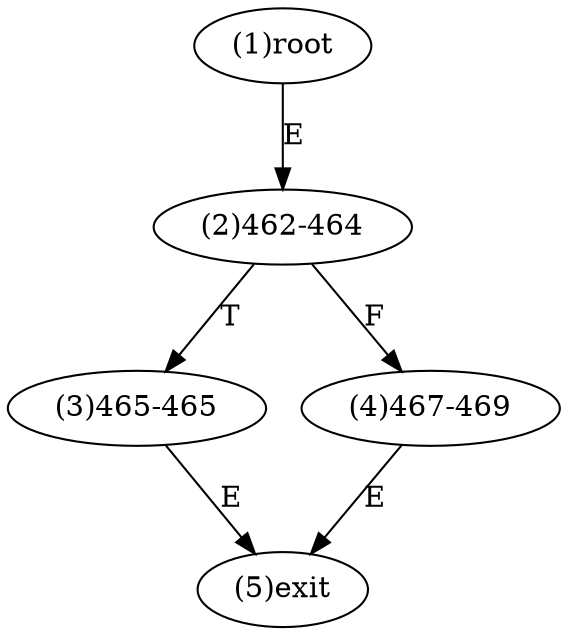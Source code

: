 digraph "" { 
1[ label="(1)root"];
2[ label="(2)462-464"];
3[ label="(3)465-465"];
4[ label="(4)467-469"];
5[ label="(5)exit"];
1->2[ label="E"];
2->4[ label="F"];
2->3[ label="T"];
3->5[ label="E"];
4->5[ label="E"];
}